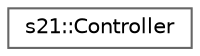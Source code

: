 digraph "Graphical Class Hierarchy"
{
 // LATEX_PDF_SIZE
  bgcolor="transparent";
  edge [fontname=Helvetica,fontsize=10,labelfontname=Helvetica,labelfontsize=10];
  node [fontname=Helvetica,fontsize=10,shape=box,height=0.2,width=0.4];
  rankdir="LR";
  Node0 [id="Node000000",label="s21::Controller",height=0.2,width=0.4,color="grey40", fillcolor="white", style="filled",URL="$classs21_1_1Controller.html",tooltip="The Controller class provides an interface for manipulating and updating a 3D scene."];
}
